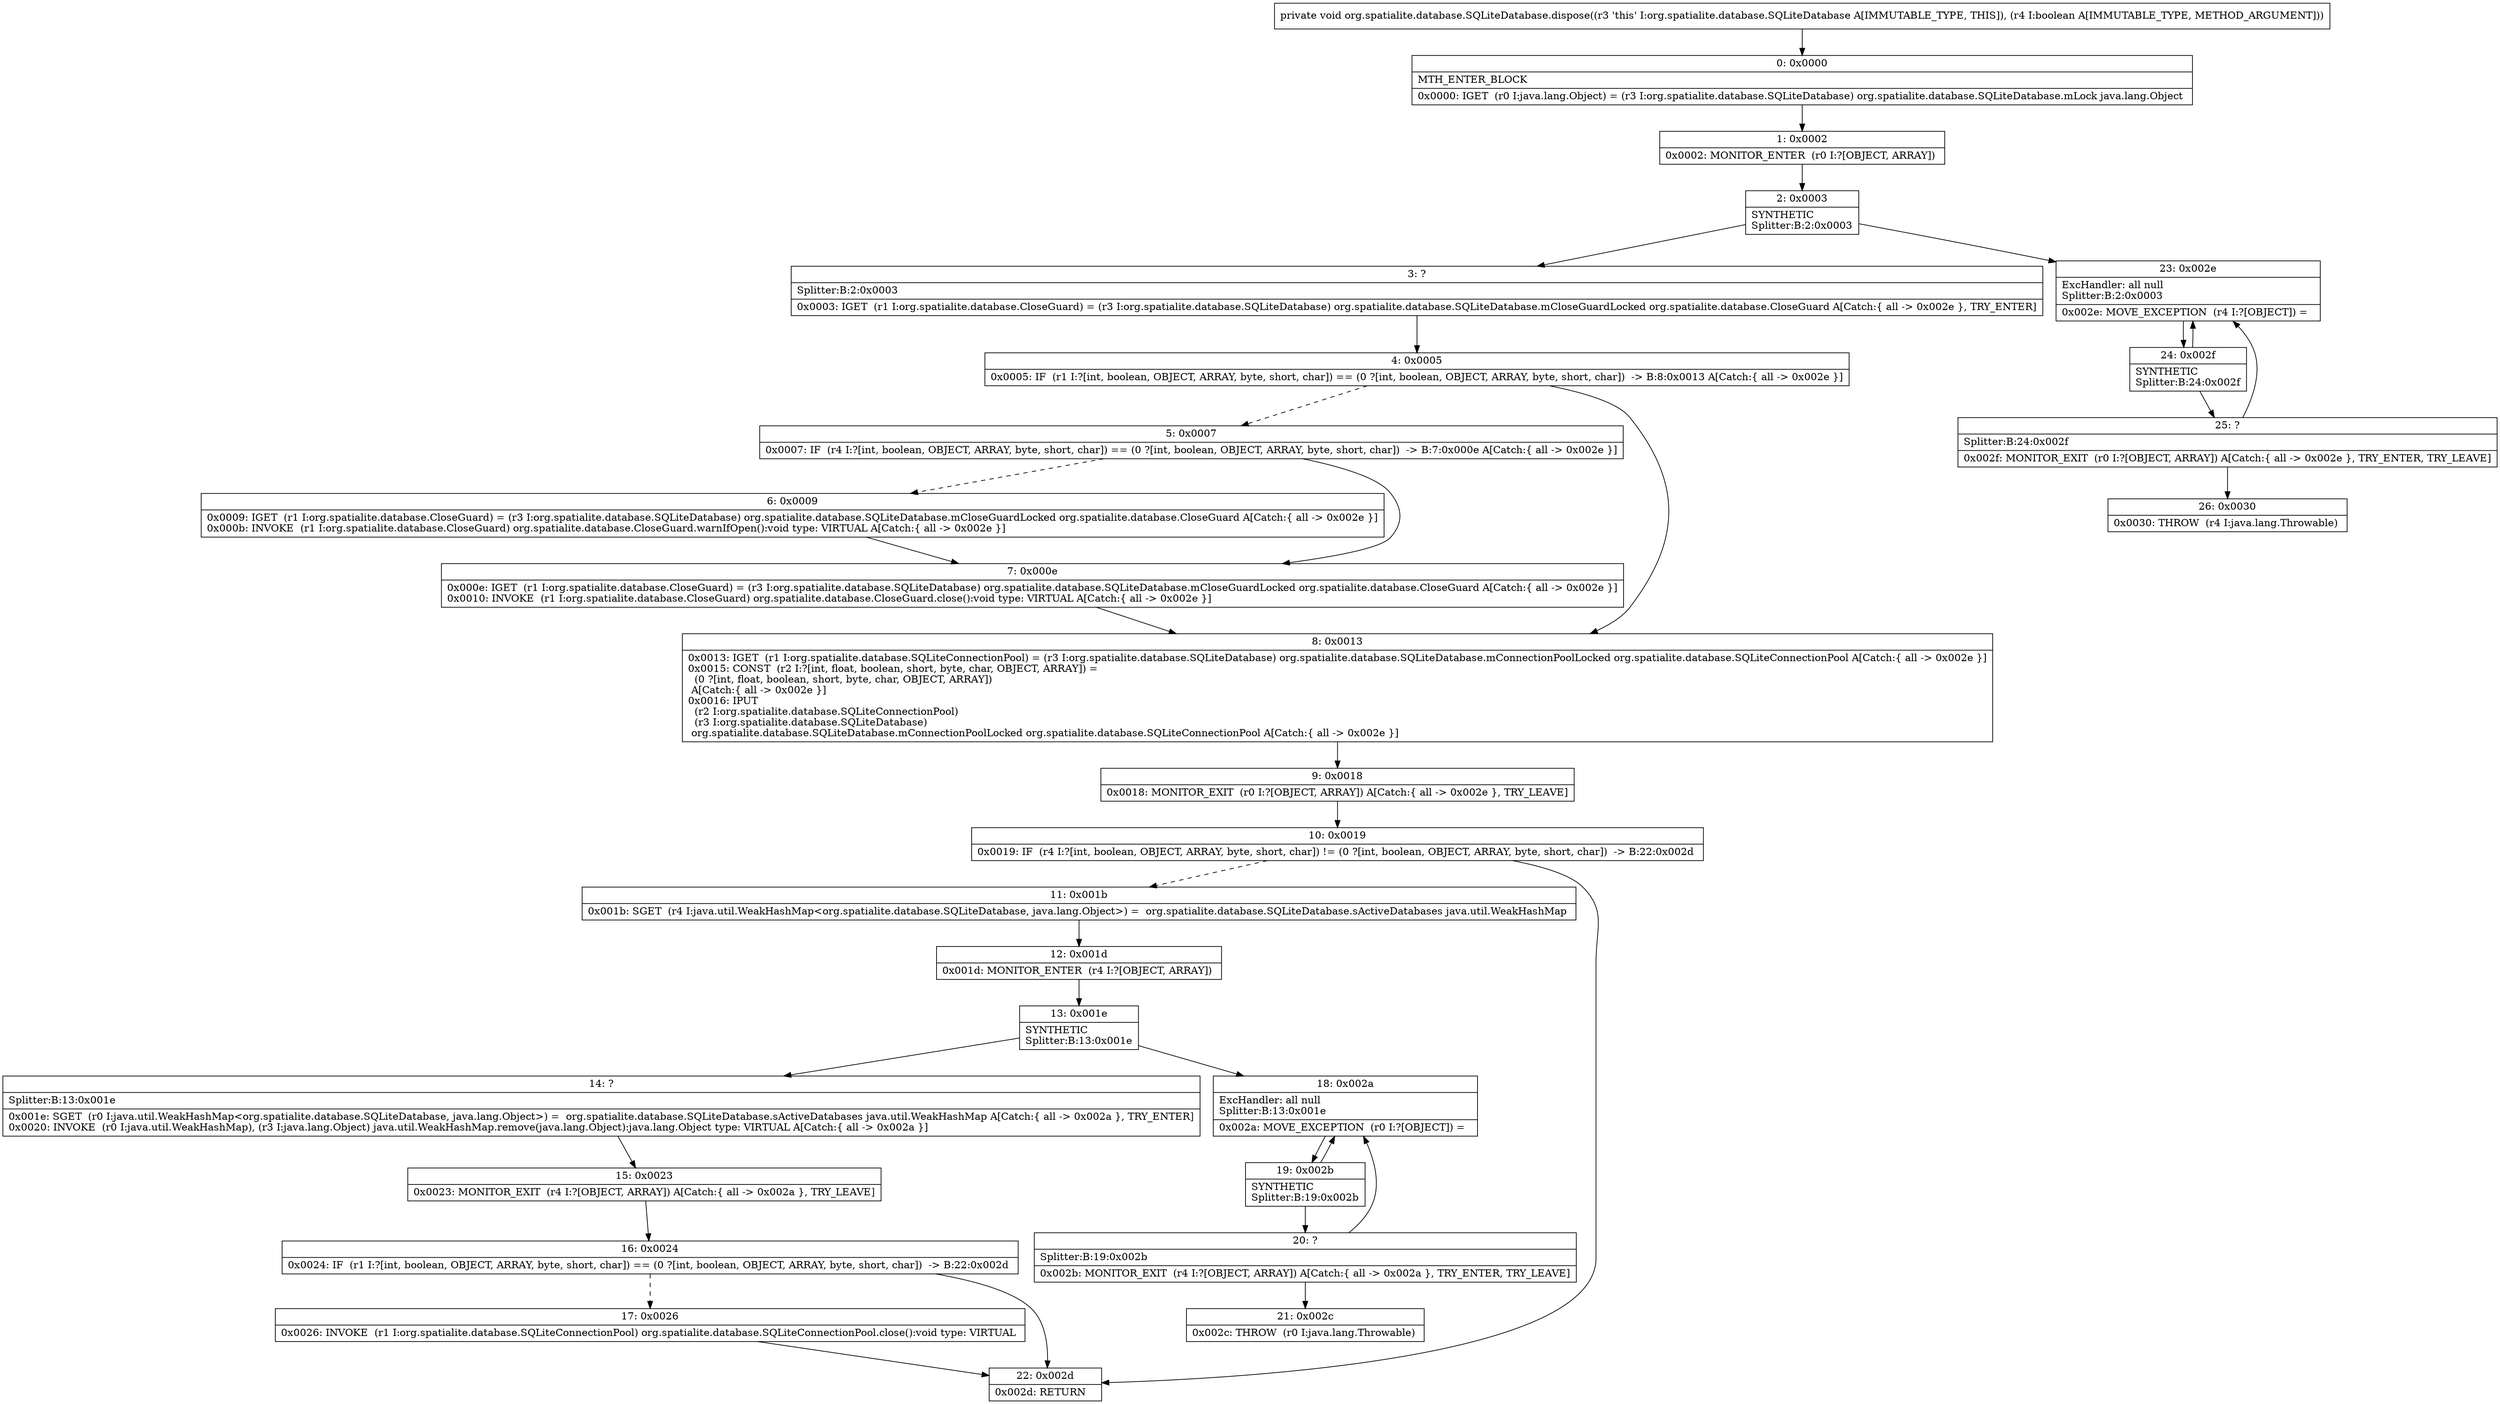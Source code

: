 digraph "CFG fororg.spatialite.database.SQLiteDatabase.dispose(Z)V" {
Node_0 [shape=record,label="{0\:\ 0x0000|MTH_ENTER_BLOCK\l|0x0000: IGET  (r0 I:java.lang.Object) = (r3 I:org.spatialite.database.SQLiteDatabase) org.spatialite.database.SQLiteDatabase.mLock java.lang.Object \l}"];
Node_1 [shape=record,label="{1\:\ 0x0002|0x0002: MONITOR_ENTER  (r0 I:?[OBJECT, ARRAY]) \l}"];
Node_2 [shape=record,label="{2\:\ 0x0003|SYNTHETIC\lSplitter:B:2:0x0003\l}"];
Node_3 [shape=record,label="{3\:\ ?|Splitter:B:2:0x0003\l|0x0003: IGET  (r1 I:org.spatialite.database.CloseGuard) = (r3 I:org.spatialite.database.SQLiteDatabase) org.spatialite.database.SQLiteDatabase.mCloseGuardLocked org.spatialite.database.CloseGuard A[Catch:\{ all \-\> 0x002e \}, TRY_ENTER]\l}"];
Node_4 [shape=record,label="{4\:\ 0x0005|0x0005: IF  (r1 I:?[int, boolean, OBJECT, ARRAY, byte, short, char]) == (0 ?[int, boolean, OBJECT, ARRAY, byte, short, char])  \-\> B:8:0x0013 A[Catch:\{ all \-\> 0x002e \}]\l}"];
Node_5 [shape=record,label="{5\:\ 0x0007|0x0007: IF  (r4 I:?[int, boolean, OBJECT, ARRAY, byte, short, char]) == (0 ?[int, boolean, OBJECT, ARRAY, byte, short, char])  \-\> B:7:0x000e A[Catch:\{ all \-\> 0x002e \}]\l}"];
Node_6 [shape=record,label="{6\:\ 0x0009|0x0009: IGET  (r1 I:org.spatialite.database.CloseGuard) = (r3 I:org.spatialite.database.SQLiteDatabase) org.spatialite.database.SQLiteDatabase.mCloseGuardLocked org.spatialite.database.CloseGuard A[Catch:\{ all \-\> 0x002e \}]\l0x000b: INVOKE  (r1 I:org.spatialite.database.CloseGuard) org.spatialite.database.CloseGuard.warnIfOpen():void type: VIRTUAL A[Catch:\{ all \-\> 0x002e \}]\l}"];
Node_7 [shape=record,label="{7\:\ 0x000e|0x000e: IGET  (r1 I:org.spatialite.database.CloseGuard) = (r3 I:org.spatialite.database.SQLiteDatabase) org.spatialite.database.SQLiteDatabase.mCloseGuardLocked org.spatialite.database.CloseGuard A[Catch:\{ all \-\> 0x002e \}]\l0x0010: INVOKE  (r1 I:org.spatialite.database.CloseGuard) org.spatialite.database.CloseGuard.close():void type: VIRTUAL A[Catch:\{ all \-\> 0x002e \}]\l}"];
Node_8 [shape=record,label="{8\:\ 0x0013|0x0013: IGET  (r1 I:org.spatialite.database.SQLiteConnectionPool) = (r3 I:org.spatialite.database.SQLiteDatabase) org.spatialite.database.SQLiteDatabase.mConnectionPoolLocked org.spatialite.database.SQLiteConnectionPool A[Catch:\{ all \-\> 0x002e \}]\l0x0015: CONST  (r2 I:?[int, float, boolean, short, byte, char, OBJECT, ARRAY]) = \l  (0 ?[int, float, boolean, short, byte, char, OBJECT, ARRAY])\l A[Catch:\{ all \-\> 0x002e \}]\l0x0016: IPUT  \l  (r2 I:org.spatialite.database.SQLiteConnectionPool)\l  (r3 I:org.spatialite.database.SQLiteDatabase)\l org.spatialite.database.SQLiteDatabase.mConnectionPoolLocked org.spatialite.database.SQLiteConnectionPool A[Catch:\{ all \-\> 0x002e \}]\l}"];
Node_9 [shape=record,label="{9\:\ 0x0018|0x0018: MONITOR_EXIT  (r0 I:?[OBJECT, ARRAY]) A[Catch:\{ all \-\> 0x002e \}, TRY_LEAVE]\l}"];
Node_10 [shape=record,label="{10\:\ 0x0019|0x0019: IF  (r4 I:?[int, boolean, OBJECT, ARRAY, byte, short, char]) != (0 ?[int, boolean, OBJECT, ARRAY, byte, short, char])  \-\> B:22:0x002d \l}"];
Node_11 [shape=record,label="{11\:\ 0x001b|0x001b: SGET  (r4 I:java.util.WeakHashMap\<org.spatialite.database.SQLiteDatabase, java.lang.Object\>) =  org.spatialite.database.SQLiteDatabase.sActiveDatabases java.util.WeakHashMap \l}"];
Node_12 [shape=record,label="{12\:\ 0x001d|0x001d: MONITOR_ENTER  (r4 I:?[OBJECT, ARRAY]) \l}"];
Node_13 [shape=record,label="{13\:\ 0x001e|SYNTHETIC\lSplitter:B:13:0x001e\l}"];
Node_14 [shape=record,label="{14\:\ ?|Splitter:B:13:0x001e\l|0x001e: SGET  (r0 I:java.util.WeakHashMap\<org.spatialite.database.SQLiteDatabase, java.lang.Object\>) =  org.spatialite.database.SQLiteDatabase.sActiveDatabases java.util.WeakHashMap A[Catch:\{ all \-\> 0x002a \}, TRY_ENTER]\l0x0020: INVOKE  (r0 I:java.util.WeakHashMap), (r3 I:java.lang.Object) java.util.WeakHashMap.remove(java.lang.Object):java.lang.Object type: VIRTUAL A[Catch:\{ all \-\> 0x002a \}]\l}"];
Node_15 [shape=record,label="{15\:\ 0x0023|0x0023: MONITOR_EXIT  (r4 I:?[OBJECT, ARRAY]) A[Catch:\{ all \-\> 0x002a \}, TRY_LEAVE]\l}"];
Node_16 [shape=record,label="{16\:\ 0x0024|0x0024: IF  (r1 I:?[int, boolean, OBJECT, ARRAY, byte, short, char]) == (0 ?[int, boolean, OBJECT, ARRAY, byte, short, char])  \-\> B:22:0x002d \l}"];
Node_17 [shape=record,label="{17\:\ 0x0026|0x0026: INVOKE  (r1 I:org.spatialite.database.SQLiteConnectionPool) org.spatialite.database.SQLiteConnectionPool.close():void type: VIRTUAL \l}"];
Node_18 [shape=record,label="{18\:\ 0x002a|ExcHandler: all null\lSplitter:B:13:0x001e\l|0x002a: MOVE_EXCEPTION  (r0 I:?[OBJECT]) =  \l}"];
Node_19 [shape=record,label="{19\:\ 0x002b|SYNTHETIC\lSplitter:B:19:0x002b\l}"];
Node_20 [shape=record,label="{20\:\ ?|Splitter:B:19:0x002b\l|0x002b: MONITOR_EXIT  (r4 I:?[OBJECT, ARRAY]) A[Catch:\{ all \-\> 0x002a \}, TRY_ENTER, TRY_LEAVE]\l}"];
Node_21 [shape=record,label="{21\:\ 0x002c|0x002c: THROW  (r0 I:java.lang.Throwable) \l}"];
Node_22 [shape=record,label="{22\:\ 0x002d|0x002d: RETURN   \l}"];
Node_23 [shape=record,label="{23\:\ 0x002e|ExcHandler: all null\lSplitter:B:2:0x0003\l|0x002e: MOVE_EXCEPTION  (r4 I:?[OBJECT]) =  \l}"];
Node_24 [shape=record,label="{24\:\ 0x002f|SYNTHETIC\lSplitter:B:24:0x002f\l}"];
Node_25 [shape=record,label="{25\:\ ?|Splitter:B:24:0x002f\l|0x002f: MONITOR_EXIT  (r0 I:?[OBJECT, ARRAY]) A[Catch:\{ all \-\> 0x002e \}, TRY_ENTER, TRY_LEAVE]\l}"];
Node_26 [shape=record,label="{26\:\ 0x0030|0x0030: THROW  (r4 I:java.lang.Throwable) \l}"];
MethodNode[shape=record,label="{private void org.spatialite.database.SQLiteDatabase.dispose((r3 'this' I:org.spatialite.database.SQLiteDatabase A[IMMUTABLE_TYPE, THIS]), (r4 I:boolean A[IMMUTABLE_TYPE, METHOD_ARGUMENT])) }"];
MethodNode -> Node_0;
Node_0 -> Node_1;
Node_1 -> Node_2;
Node_2 -> Node_3;
Node_2 -> Node_23;
Node_3 -> Node_4;
Node_4 -> Node_5[style=dashed];
Node_4 -> Node_8;
Node_5 -> Node_6[style=dashed];
Node_5 -> Node_7;
Node_6 -> Node_7;
Node_7 -> Node_8;
Node_8 -> Node_9;
Node_9 -> Node_10;
Node_10 -> Node_11[style=dashed];
Node_10 -> Node_22;
Node_11 -> Node_12;
Node_12 -> Node_13;
Node_13 -> Node_14;
Node_13 -> Node_18;
Node_14 -> Node_15;
Node_15 -> Node_16;
Node_16 -> Node_17[style=dashed];
Node_16 -> Node_22;
Node_17 -> Node_22;
Node_18 -> Node_19;
Node_19 -> Node_20;
Node_19 -> Node_18;
Node_20 -> Node_21;
Node_20 -> Node_18;
Node_23 -> Node_24;
Node_24 -> Node_25;
Node_24 -> Node_23;
Node_25 -> Node_26;
Node_25 -> Node_23;
}

